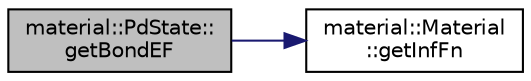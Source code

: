 digraph "material::PdState::getBondEF"
{
  edge [fontname="Helvetica",fontsize="10",labelfontname="Helvetica",labelfontsize="10"];
  node [fontname="Helvetica",fontsize="10",shape=record];
  rankdir="LR";
  Node6 [label="material::PdState::\lgetBondEF",height=0.2,width=0.4,color="black", fillcolor="grey75", style="filled", fontcolor="black"];
  Node6 -> Node7 [color="midnightblue",fontsize="10",style="solid",fontname="Helvetica"];
  Node7 [label="material::Material\l::getInfFn",height=0.2,width=0.4,color="black", fillcolor="white", style="filled",URL="$classmaterial_1_1Material.html#aed952cc1e6d9571deab9810277a1ca50",tooltip="Returns the value of influence function. "];
}
